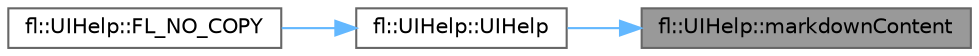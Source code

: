 digraph "fl::UIHelp::markdownContent"
{
 // INTERACTIVE_SVG=YES
 // LATEX_PDF_SIZE
  bgcolor="transparent";
  edge [fontname=Helvetica,fontsize=10,labelfontname=Helvetica,labelfontsize=10];
  node [fontname=Helvetica,fontsize=10,shape=box,height=0.2,width=0.4];
  rankdir="RL";
  Node1 [id="Node000001",label="fl::UIHelp::markdownContent",height=0.2,width=0.4,color="gray40", fillcolor="grey60", style="filled", fontcolor="black",tooltip=" "];
  Node1 -> Node2 [id="edge1_Node000001_Node000002",dir="back",color="steelblue1",style="solid",tooltip=" "];
  Node2 [id="Node000002",label="fl::UIHelp::UIHelp",height=0.2,width=0.4,color="grey40", fillcolor="white", style="filled",URL="$df/d0e/classfl_1_1_u_i_help_a0bcc8fc0fa59f4347689dce29bfdd319.html#a0bcc8fc0fa59f4347689dce29bfdd319",tooltip=" "];
  Node2 -> Node3 [id="edge2_Node000002_Node000003",dir="back",color="steelblue1",style="solid",tooltip=" "];
  Node3 [id="Node000003",label="fl::UIHelp::FL_NO_COPY",height=0.2,width=0.4,color="grey40", fillcolor="white", style="filled",URL="$df/d0e/classfl_1_1_u_i_help_a3d7b925a3255ff967a24b45b409fc253.html#a3d7b925a3255ff967a24b45b409fc253",tooltip=" "];
}

